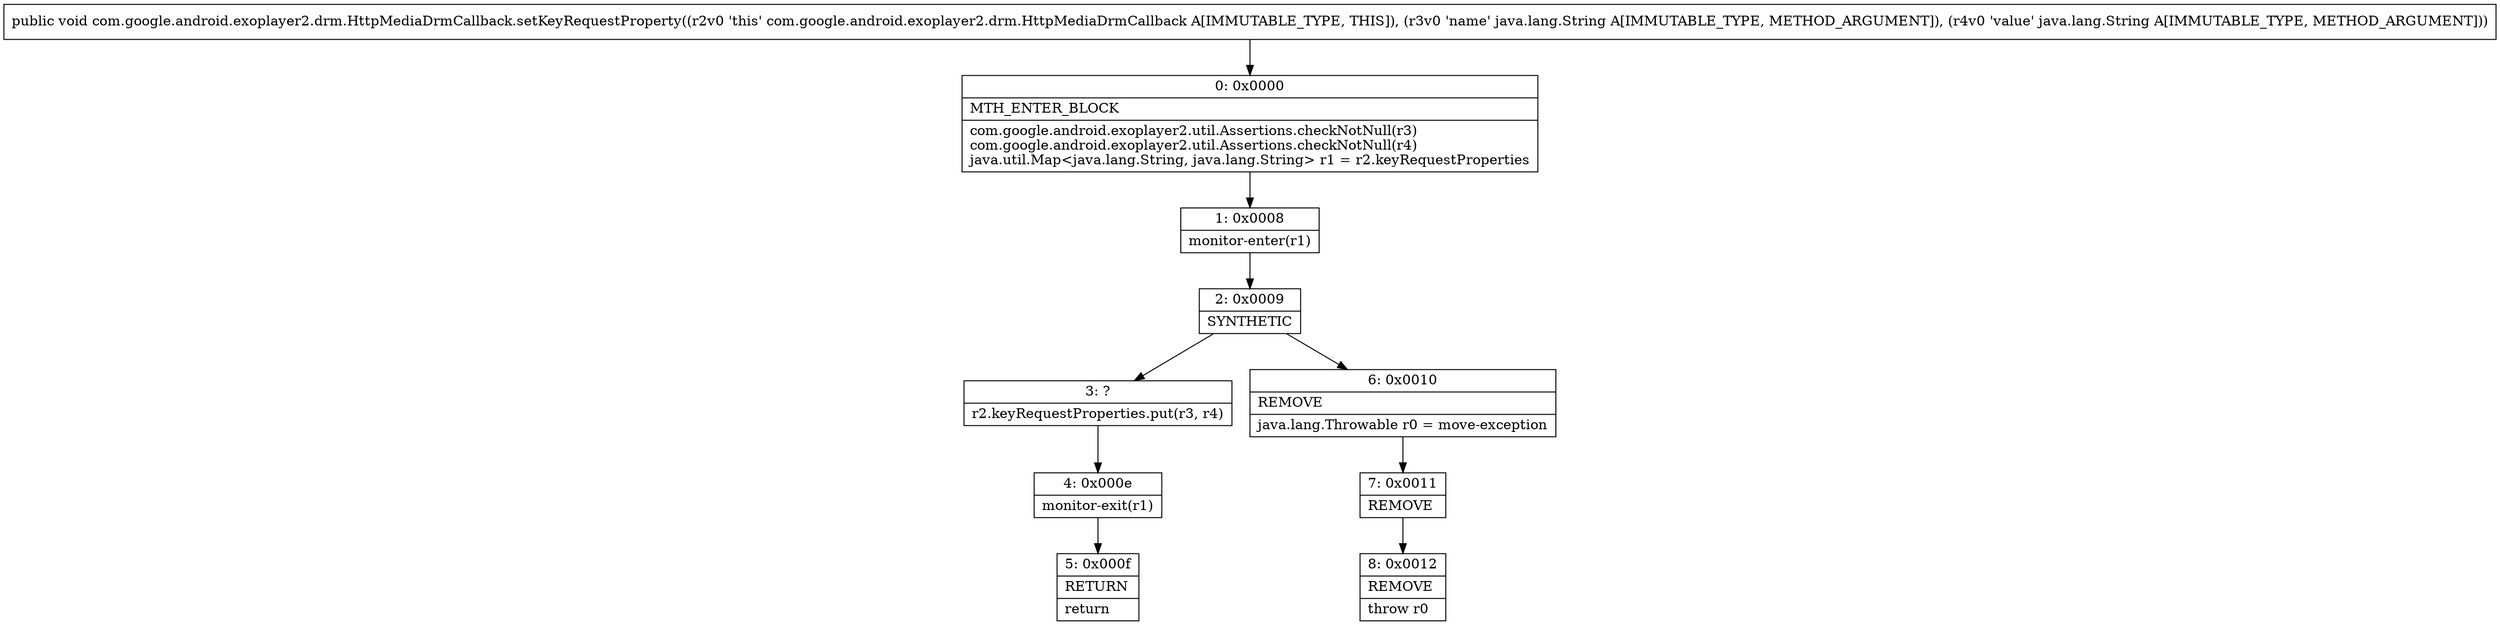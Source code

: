digraph "CFG forcom.google.android.exoplayer2.drm.HttpMediaDrmCallback.setKeyRequestProperty(Ljava\/lang\/String;Ljava\/lang\/String;)V" {
Node_0 [shape=record,label="{0\:\ 0x0000|MTH_ENTER_BLOCK\l|com.google.android.exoplayer2.util.Assertions.checkNotNull(r3)\lcom.google.android.exoplayer2.util.Assertions.checkNotNull(r4)\ljava.util.Map\<java.lang.String, java.lang.String\> r1 = r2.keyRequestProperties\l}"];
Node_1 [shape=record,label="{1\:\ 0x0008|monitor\-enter(r1)\l}"];
Node_2 [shape=record,label="{2\:\ 0x0009|SYNTHETIC\l}"];
Node_3 [shape=record,label="{3\:\ ?|r2.keyRequestProperties.put(r3, r4)\l}"];
Node_4 [shape=record,label="{4\:\ 0x000e|monitor\-exit(r1)\l}"];
Node_5 [shape=record,label="{5\:\ 0x000f|RETURN\l|return\l}"];
Node_6 [shape=record,label="{6\:\ 0x0010|REMOVE\l|java.lang.Throwable r0 = move\-exception\l}"];
Node_7 [shape=record,label="{7\:\ 0x0011|REMOVE\l}"];
Node_8 [shape=record,label="{8\:\ 0x0012|REMOVE\l|throw r0\l}"];
MethodNode[shape=record,label="{public void com.google.android.exoplayer2.drm.HttpMediaDrmCallback.setKeyRequestProperty((r2v0 'this' com.google.android.exoplayer2.drm.HttpMediaDrmCallback A[IMMUTABLE_TYPE, THIS]), (r3v0 'name' java.lang.String A[IMMUTABLE_TYPE, METHOD_ARGUMENT]), (r4v0 'value' java.lang.String A[IMMUTABLE_TYPE, METHOD_ARGUMENT])) }"];
MethodNode -> Node_0;
Node_0 -> Node_1;
Node_1 -> Node_2;
Node_2 -> Node_3;
Node_2 -> Node_6;
Node_3 -> Node_4;
Node_4 -> Node_5;
Node_6 -> Node_7;
Node_7 -> Node_8;
}


